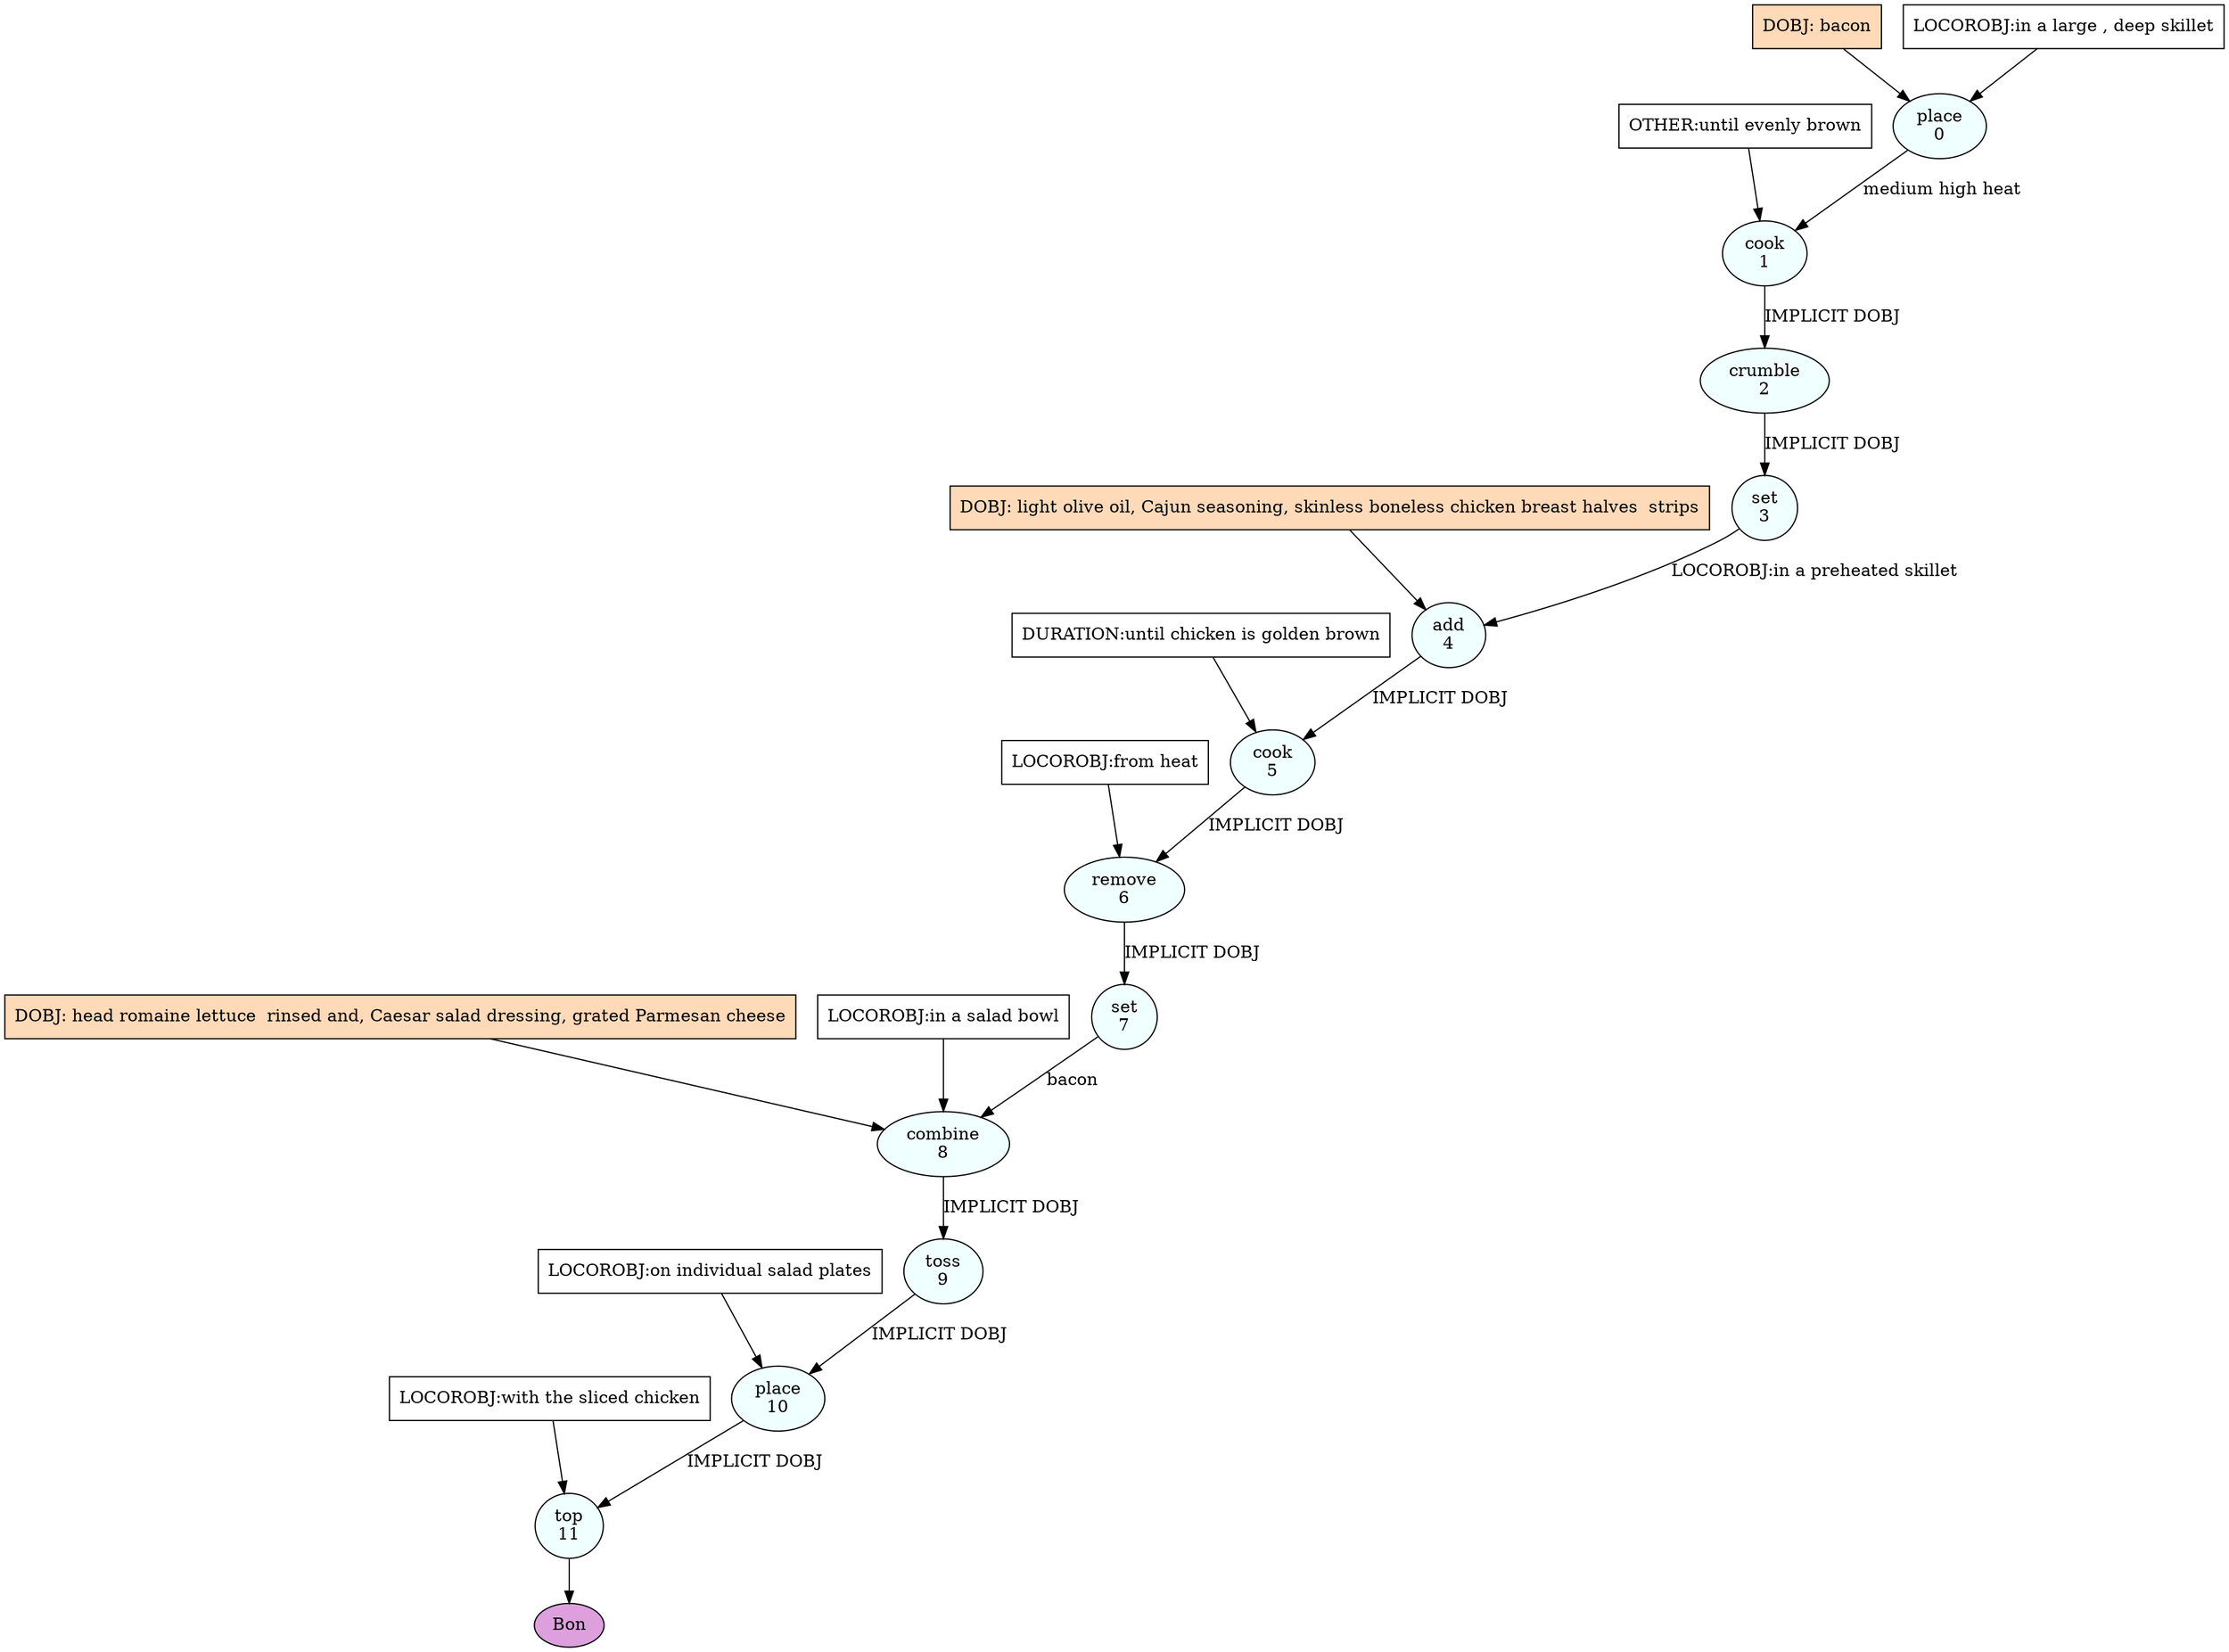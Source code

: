 digraph recipe {
E0[label="place
0", shape=oval, style=filled, fillcolor=azure]
E1[label="cook
1", shape=oval, style=filled, fillcolor=azure]
E2[label="crumble
2", shape=oval, style=filled, fillcolor=azure]
E3[label="set
3", shape=oval, style=filled, fillcolor=azure]
E4[label="add
4", shape=oval, style=filled, fillcolor=azure]
E5[label="cook
5", shape=oval, style=filled, fillcolor=azure]
E6[label="remove
6", shape=oval, style=filled, fillcolor=azure]
E7[label="set
7", shape=oval, style=filled, fillcolor=azure]
E8[label="combine
8", shape=oval, style=filled, fillcolor=azure]
E9[label="toss
9", shape=oval, style=filled, fillcolor=azure]
E10[label="place
10", shape=oval, style=filled, fillcolor=azure]
E11[label="top
11", shape=oval, style=filled, fillcolor=azure]
D0[label="DOBJ: bacon", shape=box, style=filled, fillcolor=peachpuff]
D0 -> E0
P0_0[label="LOCOROBJ:in a large , deep skillet", shape=box, style=filled, fillcolor=white]
P0_0 -> E0
E0 -> E1 [label="medium high heat"]
P1_0_0[label="OTHER:until evenly brown", shape=box, style=filled, fillcolor=white]
P1_0_0 -> E1
E1 -> E2 [label="IMPLICIT DOBJ"]
E2 -> E3 [label="IMPLICIT DOBJ"]
D4_ing[label="DOBJ: light olive oil, Cajun seasoning, skinless boneless chicken breast halves  strips", shape=box, style=filled, fillcolor=peachpuff]
D4_ing -> E4
E3 -> E4 [label="LOCOROBJ:in a preheated skillet"]
E4 -> E5 [label="IMPLICIT DOBJ"]
P5_0_0[label="DURATION:until chicken is golden brown", shape=box, style=filled, fillcolor=white]
P5_0_0 -> E5
E5 -> E6 [label="IMPLICIT DOBJ"]
P6_0_0[label="LOCOROBJ:from heat", shape=box, style=filled, fillcolor=white]
P6_0_0 -> E6
E6 -> E7 [label="IMPLICIT DOBJ"]
D8_ing[label="DOBJ: head romaine lettuce  rinsed and, Caesar salad dressing, grated Parmesan cheese", shape=box, style=filled, fillcolor=peachpuff]
D8_ing -> E8
E7 -> E8 [label="bacon"]
P8_0_0[label="LOCOROBJ:in a salad bowl", shape=box, style=filled, fillcolor=white]
P8_0_0 -> E8
E8 -> E9 [label="IMPLICIT DOBJ"]
E9 -> E10 [label="IMPLICIT DOBJ"]
P10_0_0[label="LOCOROBJ:on individual salad plates", shape=box, style=filled, fillcolor=white]
P10_0_0 -> E10
E10 -> E11 [label="IMPLICIT DOBJ"]
P11_0_0[label="LOCOROBJ:with the sliced chicken", shape=box, style=filled, fillcolor=white]
P11_0_0 -> E11
EOR[label="Bon", shape=oval, style=filled, fillcolor=plum]
E11 -> EOR
}
